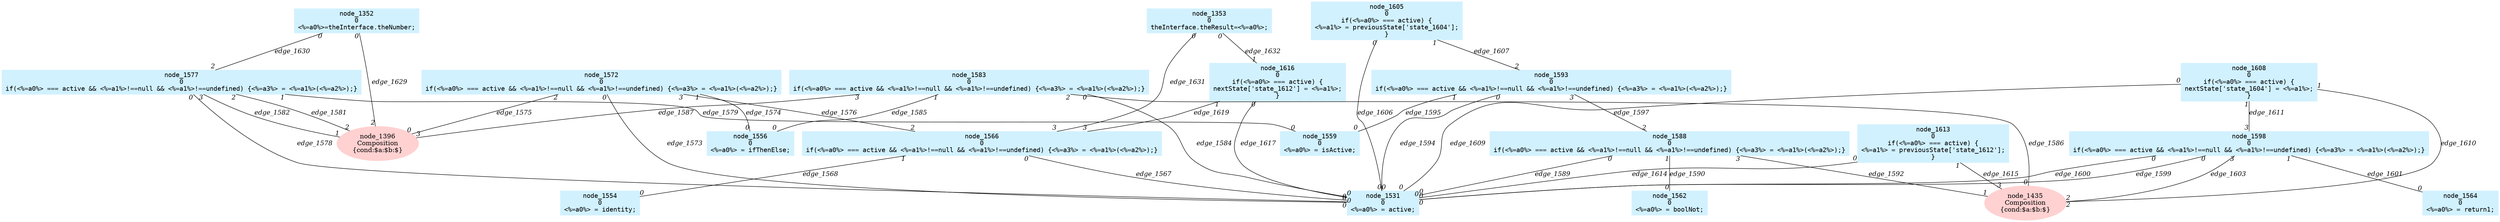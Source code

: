 digraph g{node_1396 [shape=ellipse, style=filled, color="#ffd1d1", label="node_1396
Composition
{cond:$a:$b:$}" ]
node_1435 [shape=ellipse, style=filled, color="#ffd1d1", label="node_1435
Composition
{cond:$a:$b:$}" ]
node_1352 [shape=box, style=filled, color="#d1f1ff", fontname="Courier", label="node_1352
0
<%=a0%>=theInterface.theNumber;
" ]
node_1353 [shape=box, style=filled, color="#d1f1ff", fontname="Courier", label="node_1353
0
theInterface.theResult=<%=a0%>;
" ]
node_1531 [shape=box, style=filled, color="#d1f1ff", fontname="Courier", label="node_1531
0
<%=a0%> = active;
" ]
node_1554 [shape=box, style=filled, color="#d1f1ff", fontname="Courier", label="node_1554
0
<%=a0%> = identity;
" ]
node_1556 [shape=box, style=filled, color="#d1f1ff", fontname="Courier", label="node_1556
0
<%=a0%> = ifThenElse;
" ]
node_1559 [shape=box, style=filled, color="#d1f1ff", fontname="Courier", label="node_1559
0
<%=a0%> = isActive;
" ]
node_1562 [shape=box, style=filled, color="#d1f1ff", fontname="Courier", label="node_1562
0
<%=a0%> = boolNot;
" ]
node_1564 [shape=box, style=filled, color="#d1f1ff", fontname="Courier", label="node_1564
0
<%=a0%> = return1;
" ]
node_1566 [shape=box, style=filled, color="#d1f1ff", fontname="Courier", label="node_1566
0
if(<%=a0%> === active && <%=a1%>!==null && <%=a1%>!==undefined) {<%=a3%> = <%=a1%>(<%=a2%>);}
" ]
node_1572 [shape=box, style=filled, color="#d1f1ff", fontname="Courier", label="node_1572
0
if(<%=a0%> === active && <%=a1%>!==null && <%=a1%>!==undefined) {<%=a3%> = <%=a1%>(<%=a2%>);}
" ]
node_1577 [shape=box, style=filled, color="#d1f1ff", fontname="Courier", label="node_1577
0
if(<%=a0%> === active && <%=a1%>!==null && <%=a1%>!==undefined) {<%=a3%> = <%=a1%>(<%=a2%>);}
" ]
node_1583 [shape=box, style=filled, color="#d1f1ff", fontname="Courier", label="node_1583
0
if(<%=a0%> === active && <%=a1%>!==null && <%=a1%>!==undefined) {<%=a3%> = <%=a1%>(<%=a2%>);}
" ]
node_1588 [shape=box, style=filled, color="#d1f1ff", fontname="Courier", label="node_1588
0
if(<%=a0%> === active && <%=a1%>!==null && <%=a1%>!==undefined) {<%=a3%> = <%=a1%>(<%=a2%>);}
" ]
node_1593 [shape=box, style=filled, color="#d1f1ff", fontname="Courier", label="node_1593
0
if(<%=a0%> === active && <%=a1%>!==null && <%=a1%>!==undefined) {<%=a3%> = <%=a1%>(<%=a2%>);}
" ]
node_1598 [shape=box, style=filled, color="#d1f1ff", fontname="Courier", label="node_1598
0
if(<%=a0%> === active && <%=a1%>!==null && <%=a1%>!==undefined) {<%=a3%> = <%=a1%>(<%=a2%>);}
" ]
node_1605 [shape=box, style=filled, color="#d1f1ff", fontname="Courier", label="node_1605
0
if(<%=a0%> === active) {
<%=a1%> = previousState['state_1604'];
}
" ]
node_1608 [shape=box, style=filled, color="#d1f1ff", fontname="Courier", label="node_1608
0
if(<%=a0%> === active) {
nextState['state_1604'] = <%=a1%>;
}
" ]
node_1613 [shape=box, style=filled, color="#d1f1ff", fontname="Courier", label="node_1613
0
if(<%=a0%> === active) {
<%=a1%> = previousState['state_1612'];
}
" ]
node_1616 [shape=box, style=filled, color="#d1f1ff", fontname="Courier", label="node_1616
0
if(<%=a0%> === active) {
nextState['state_1612'] = <%=a1%>;
}
" ]
node_1566 -> node_1531 [dir=none, arrowHead=none, fontname="Times-Italic", label="edge_1567",  headlabel="0", taillabel="0" ]
node_1566 -> node_1554 [dir=none, arrowHead=none, fontname="Times-Italic", label="edge_1568",  headlabel="0", taillabel="1" ]
node_1572 -> node_1531 [dir=none, arrowHead=none, fontname="Times-Italic", label="edge_1573",  headlabel="0", taillabel="0" ]
node_1572 -> node_1556 [dir=none, arrowHead=none, fontname="Times-Italic", label="edge_1574",  headlabel="0", taillabel="1" ]
node_1572 -> node_1396 [dir=none, arrowHead=none, fontname="Times-Italic", label="edge_1575",  headlabel="0", taillabel="2" ]
node_1572 -> node_1566 [dir=none, arrowHead=none, fontname="Times-Italic", label="edge_1576",  headlabel="2", taillabel="3" ]
node_1577 -> node_1531 [dir=none, arrowHead=none, fontname="Times-Italic", label="edge_1578",  headlabel="0", taillabel="0" ]
node_1577 -> node_1559 [dir=none, arrowHead=none, fontname="Times-Italic", label="edge_1579",  headlabel="0", taillabel="1" ]
node_1577 -> node_1396 [dir=none, arrowHead=none, fontname="Times-Italic", label="edge_1581",  headlabel="2", taillabel="2" ]
node_1577 -> node_1396 [dir=none, arrowHead=none, fontname="Times-Italic", label="edge_1582",  headlabel="1", taillabel="3" ]
node_1583 -> node_1531 [dir=none, arrowHead=none, fontname="Times-Italic", label="edge_1584",  headlabel="0", taillabel="0" ]
node_1583 -> node_1556 [dir=none, arrowHead=none, fontname="Times-Italic", label="edge_1585",  headlabel="0", taillabel="1" ]
node_1583 -> node_1435 [dir=none, arrowHead=none, fontname="Times-Italic", label="edge_1586",  headlabel="0", taillabel="2" ]
node_1583 -> node_1396 [dir=none, arrowHead=none, fontname="Times-Italic", label="edge_1587",  headlabel="3", taillabel="3" ]
node_1588 -> node_1531 [dir=none, arrowHead=none, fontname="Times-Italic", label="edge_1589",  headlabel="0", taillabel="0" ]
node_1588 -> node_1562 [dir=none, arrowHead=none, fontname="Times-Italic", label="edge_1590",  headlabel="0", taillabel="1" ]
node_1588 -> node_1435 [dir=none, arrowHead=none, fontname="Times-Italic", label="edge_1592",  headlabel="1", taillabel="3" ]
node_1593 -> node_1531 [dir=none, arrowHead=none, fontname="Times-Italic", label="edge_1594",  headlabel="0", taillabel="0" ]
node_1593 -> node_1559 [dir=none, arrowHead=none, fontname="Times-Italic", label="edge_1595",  headlabel="0", taillabel="1" ]
node_1593 -> node_1588 [dir=none, arrowHead=none, fontname="Times-Italic", label="edge_1597",  headlabel="2", taillabel="3" ]
node_1598 -> node_1531 [dir=none, arrowHead=none, fontname="Times-Italic", label="edge_1599",  headlabel="0", taillabel="0" ]
node_1598 -> node_1531 [dir=none, arrowHead=none, fontname="Times-Italic", label="edge_1600",  headlabel="0", taillabel="0" ]
node_1598 -> node_1564 [dir=none, arrowHead=none, fontname="Times-Italic", label="edge_1601",  headlabel="0", taillabel="1" ]
node_1598 -> node_1435 [dir=none, arrowHead=none, fontname="Times-Italic", label="edge_1603",  headlabel="2", taillabel="3" ]
node_1605 -> node_1531 [dir=none, arrowHead=none, fontname="Times-Italic", label="edge_1606",  headlabel="0", taillabel="0" ]
node_1605 -> node_1593 [dir=none, arrowHead=none, fontname="Times-Italic", label="edge_1607",  headlabel="2", taillabel="1" ]
node_1608 -> node_1531 [dir=none, arrowHead=none, fontname="Times-Italic", label="edge_1609",  headlabel="0", taillabel="0" ]
node_1608 -> node_1435 [dir=none, arrowHead=none, fontname="Times-Italic", label="edge_1610",  headlabel="2", taillabel="1" ]
node_1608 -> node_1598 [dir=none, arrowHead=none, fontname="Times-Italic", label="edge_1611",  headlabel="3", taillabel="1" ]
node_1613 -> node_1531 [dir=none, arrowHead=none, fontname="Times-Italic", label="edge_1614",  headlabel="0", taillabel="0" ]
node_1613 -> node_1435 [dir=none, arrowHead=none, fontname="Times-Italic", label="edge_1615",  headlabel="3", taillabel="1" ]
node_1616 -> node_1531 [dir=none, arrowHead=none, fontname="Times-Italic", label="edge_1617",  headlabel="0", taillabel="0" ]
node_1616 -> node_1566 [dir=none, arrowHead=none, fontname="Times-Italic", label="edge_1619",  headlabel="3", taillabel="1" ]
node_1352 -> node_1396 [dir=none, arrowHead=none, fontname="Times-Italic", label="edge_1629",  headlabel="2", taillabel="0" ]
node_1352 -> node_1577 [dir=none, arrowHead=none, fontname="Times-Italic", label="edge_1630",  headlabel="2", taillabel="0" ]
node_1353 -> node_1566 [dir=none, arrowHead=none, fontname="Times-Italic", label="edge_1631",  headlabel="3", taillabel="0" ]
node_1353 -> node_1616 [dir=none, arrowHead=none, fontname="Times-Italic", label="edge_1632",  headlabel="1", taillabel="0" ]
}
